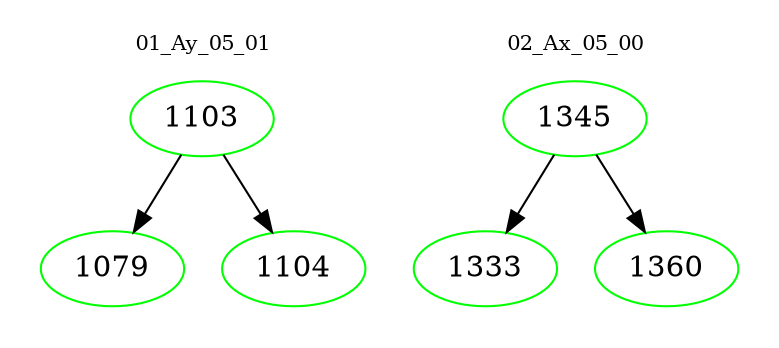 digraph{
subgraph cluster_0 {
color = white
label = "01_Ay_05_01";
fontsize=10;
T0_1103 [label="1103", color="green"]
T0_1103 -> T0_1079 [color="black"]
T0_1079 [label="1079", color="green"]
T0_1103 -> T0_1104 [color="black"]
T0_1104 [label="1104", color="green"]
}
subgraph cluster_1 {
color = white
label = "02_Ax_05_00";
fontsize=10;
T1_1345 [label="1345", color="green"]
T1_1345 -> T1_1333 [color="black"]
T1_1333 [label="1333", color="green"]
T1_1345 -> T1_1360 [color="black"]
T1_1360 [label="1360", color="green"]
}
}
